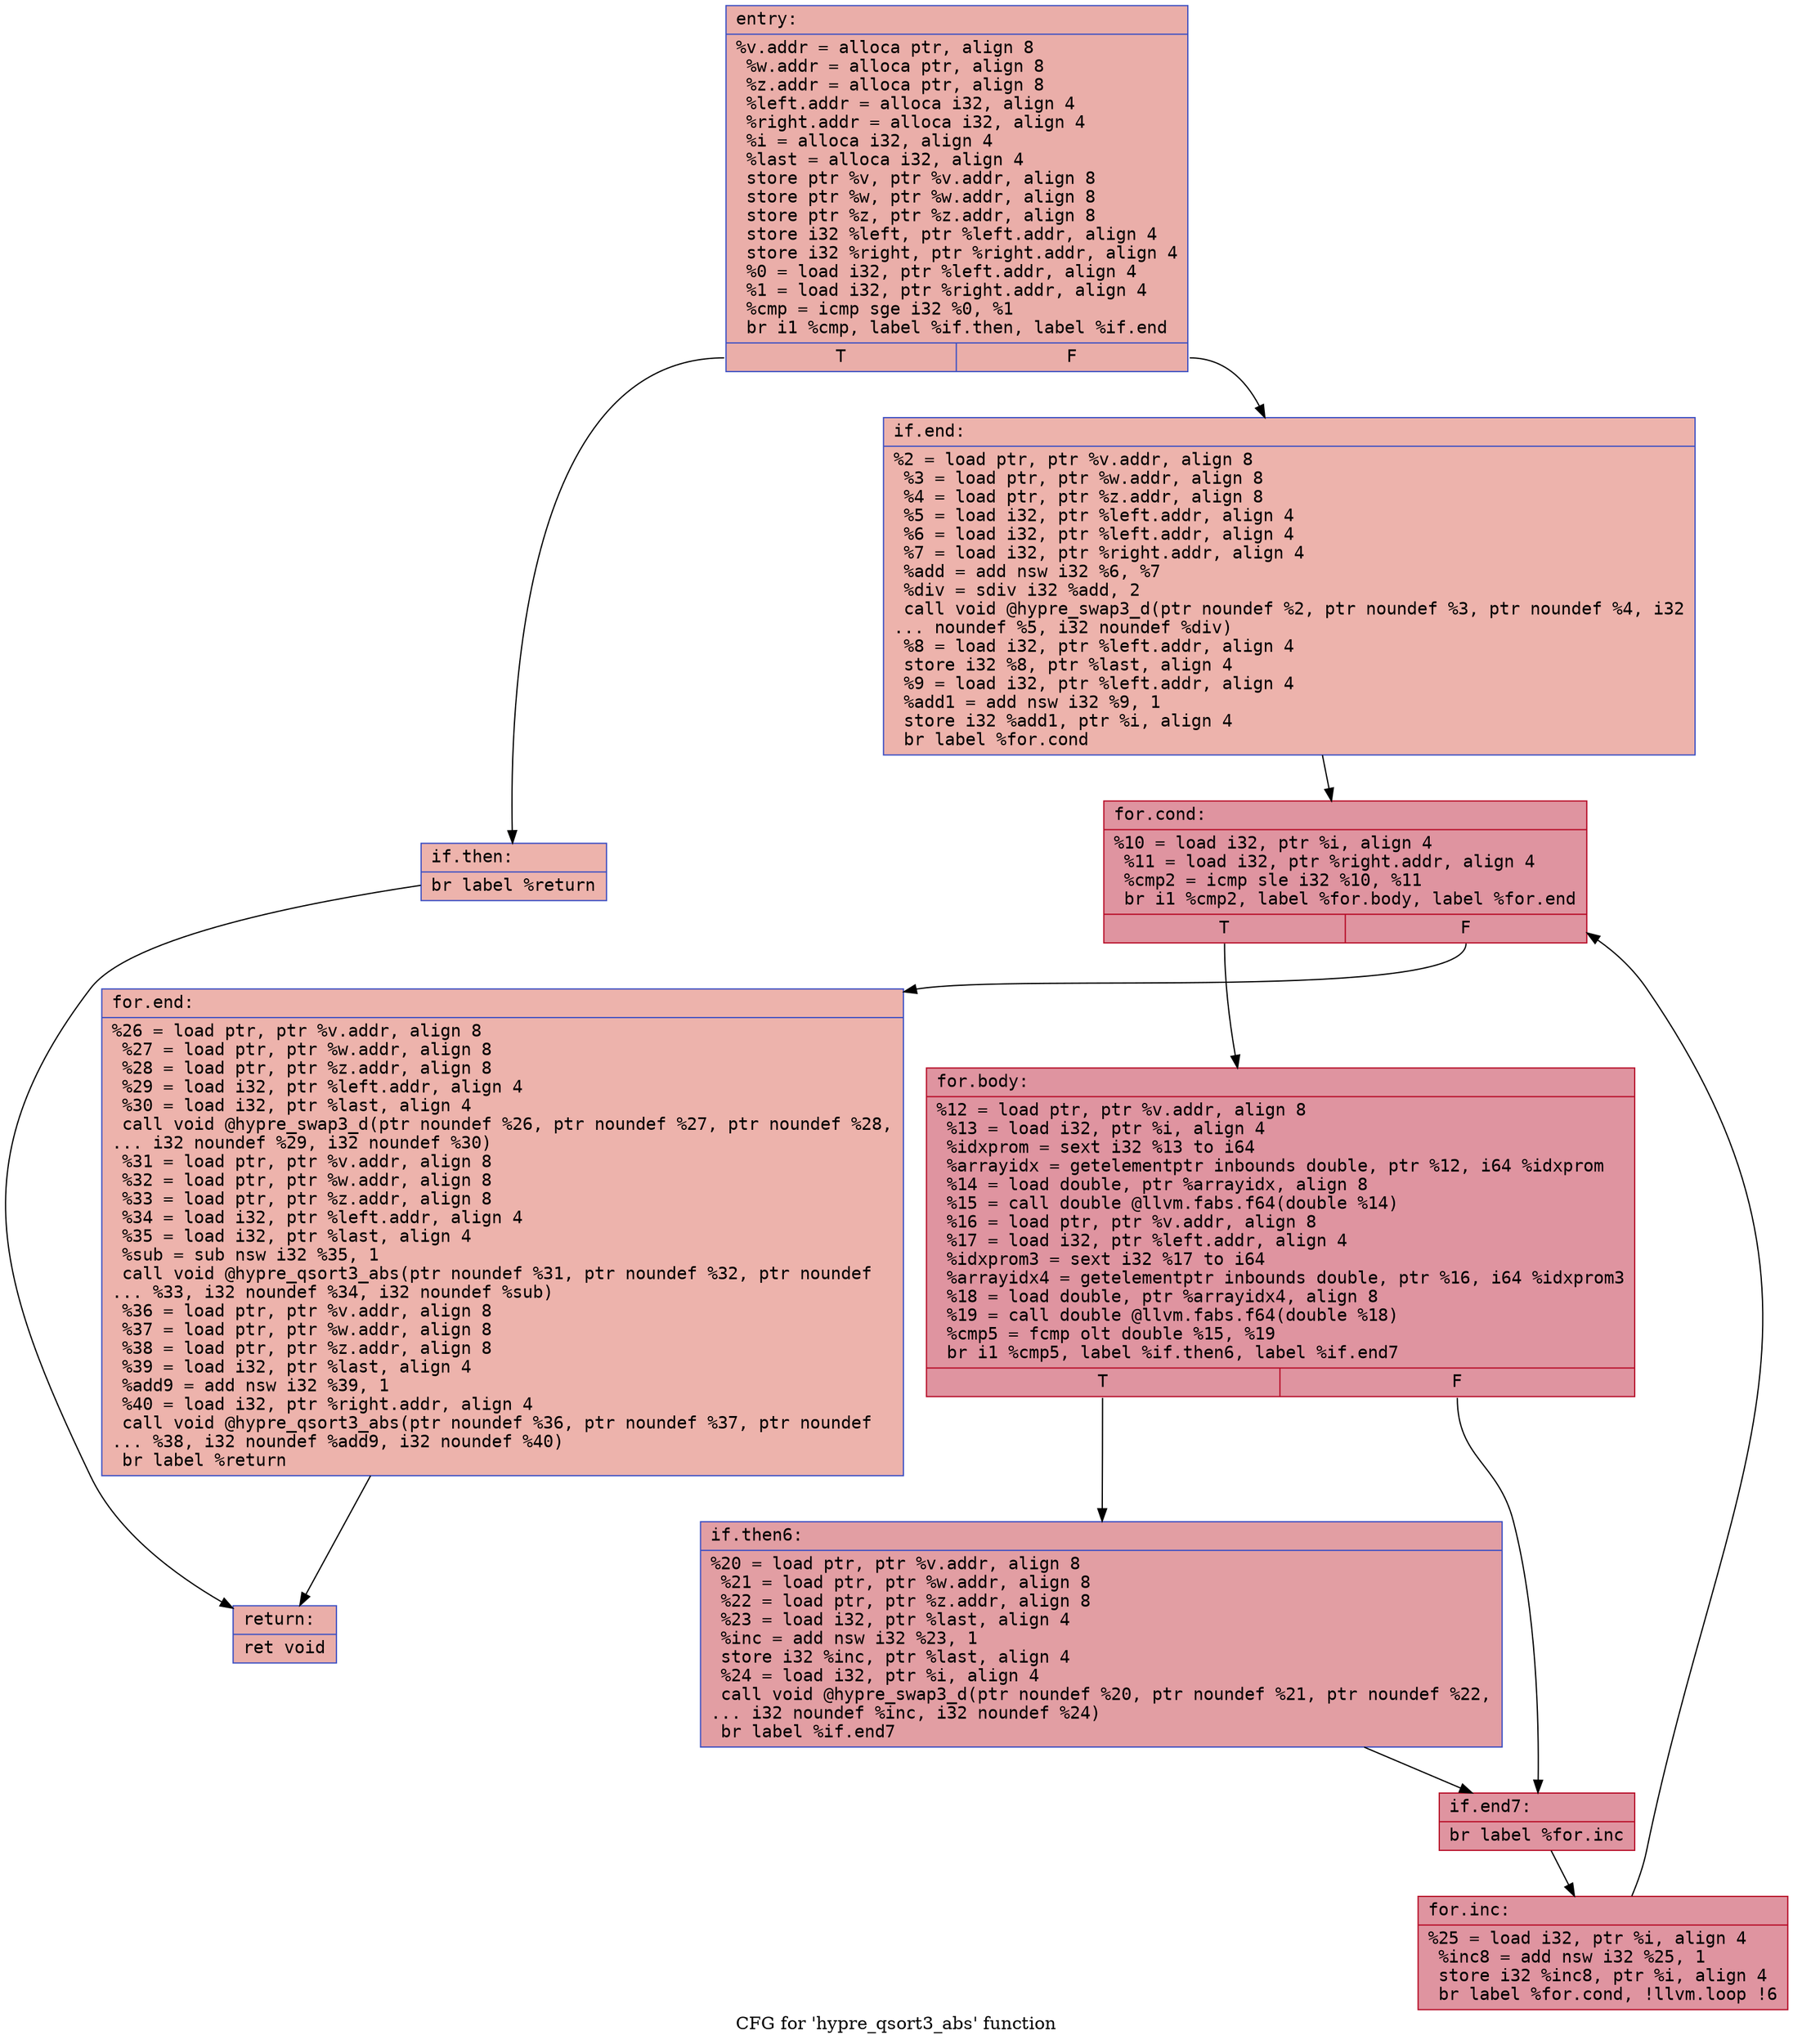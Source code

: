 digraph "CFG for 'hypre_qsort3_abs' function" {
	label="CFG for 'hypre_qsort3_abs' function";

	Node0x55570aae8e80 [shape=record,color="#3d50c3ff", style=filled, fillcolor="#d0473d70" fontname="Courier",label="{entry:\l|  %v.addr = alloca ptr, align 8\l  %w.addr = alloca ptr, align 8\l  %z.addr = alloca ptr, align 8\l  %left.addr = alloca i32, align 4\l  %right.addr = alloca i32, align 4\l  %i = alloca i32, align 4\l  %last = alloca i32, align 4\l  store ptr %v, ptr %v.addr, align 8\l  store ptr %w, ptr %w.addr, align 8\l  store ptr %z, ptr %z.addr, align 8\l  store i32 %left, ptr %left.addr, align 4\l  store i32 %right, ptr %right.addr, align 4\l  %0 = load i32, ptr %left.addr, align 4\l  %1 = load i32, ptr %right.addr, align 4\l  %cmp = icmp sge i32 %0, %1\l  br i1 %cmp, label %if.then, label %if.end\l|{<s0>T|<s1>F}}"];
	Node0x55570aae8e80:s0 -> Node0x55570ab00d20[tooltip="entry -> if.then\nProbability 50.00%" ];
	Node0x55570aae8e80:s1 -> Node0x55570ab00d70[tooltip="entry -> if.end\nProbability 50.00%" ];
	Node0x55570ab00d20 [shape=record,color="#3d50c3ff", style=filled, fillcolor="#d6524470" fontname="Courier",label="{if.then:\l|  br label %return\l}"];
	Node0x55570ab00d20 -> Node0x55570ab00e90[tooltip="if.then -> return\nProbability 100.00%" ];
	Node0x55570ab00d70 [shape=record,color="#3d50c3ff", style=filled, fillcolor="#d6524470" fontname="Courier",label="{if.end:\l|  %2 = load ptr, ptr %v.addr, align 8\l  %3 = load ptr, ptr %w.addr, align 8\l  %4 = load ptr, ptr %z.addr, align 8\l  %5 = load i32, ptr %left.addr, align 4\l  %6 = load i32, ptr %left.addr, align 4\l  %7 = load i32, ptr %right.addr, align 4\l  %add = add nsw i32 %6, %7\l  %div = sdiv i32 %add, 2\l  call void @hypre_swap3_d(ptr noundef %2, ptr noundef %3, ptr noundef %4, i32\l... noundef %5, i32 noundef %div)\l  %8 = load i32, ptr %left.addr, align 4\l  store i32 %8, ptr %last, align 4\l  %9 = load i32, ptr %left.addr, align 4\l  %add1 = add nsw i32 %9, 1\l  store i32 %add1, ptr %i, align 4\l  br label %for.cond\l}"];
	Node0x55570ab00d70 -> Node0x55570ab01880[tooltip="if.end -> for.cond\nProbability 100.00%" ];
	Node0x55570ab01880 [shape=record,color="#b70d28ff", style=filled, fillcolor="#b70d2870" fontname="Courier",label="{for.cond:\l|  %10 = load i32, ptr %i, align 4\l  %11 = load i32, ptr %right.addr, align 4\l  %cmp2 = icmp sle i32 %10, %11\l  br i1 %cmp2, label %for.body, label %for.end\l|{<s0>T|<s1>F}}"];
	Node0x55570ab01880:s0 -> Node0x55570ab01ad0[tooltip="for.cond -> for.body\nProbability 96.88%" ];
	Node0x55570ab01880:s1 -> Node0x55570ab01b50[tooltip="for.cond -> for.end\nProbability 3.12%" ];
	Node0x55570ab01ad0 [shape=record,color="#b70d28ff", style=filled, fillcolor="#b70d2870" fontname="Courier",label="{for.body:\l|  %12 = load ptr, ptr %v.addr, align 8\l  %13 = load i32, ptr %i, align 4\l  %idxprom = sext i32 %13 to i64\l  %arrayidx = getelementptr inbounds double, ptr %12, i64 %idxprom\l  %14 = load double, ptr %arrayidx, align 8\l  %15 = call double @llvm.fabs.f64(double %14)\l  %16 = load ptr, ptr %v.addr, align 8\l  %17 = load i32, ptr %left.addr, align 4\l  %idxprom3 = sext i32 %17 to i64\l  %arrayidx4 = getelementptr inbounds double, ptr %16, i64 %idxprom3\l  %18 = load double, ptr %arrayidx4, align 8\l  %19 = call double @llvm.fabs.f64(double %18)\l  %cmp5 = fcmp olt double %15, %19\l  br i1 %cmp5, label %if.then6, label %if.end7\l|{<s0>T|<s1>F}}"];
	Node0x55570ab01ad0:s0 -> Node0x55570ab026d0[tooltip="for.body -> if.then6\nProbability 50.00%" ];
	Node0x55570ab01ad0:s1 -> Node0x55570ab02750[tooltip="for.body -> if.end7\nProbability 50.00%" ];
	Node0x55570ab026d0 [shape=record,color="#3d50c3ff", style=filled, fillcolor="#be242e70" fontname="Courier",label="{if.then6:\l|  %20 = load ptr, ptr %v.addr, align 8\l  %21 = load ptr, ptr %w.addr, align 8\l  %22 = load ptr, ptr %z.addr, align 8\l  %23 = load i32, ptr %last, align 4\l  %inc = add nsw i32 %23, 1\l  store i32 %inc, ptr %last, align 4\l  %24 = load i32, ptr %i, align 4\l  call void @hypre_swap3_d(ptr noundef %20, ptr noundef %21, ptr noundef %22,\l... i32 noundef %inc, i32 noundef %24)\l  br label %if.end7\l}"];
	Node0x55570ab026d0 -> Node0x55570ab02750[tooltip="if.then6 -> if.end7\nProbability 100.00%" ];
	Node0x55570ab02750 [shape=record,color="#b70d28ff", style=filled, fillcolor="#b70d2870" fontname="Courier",label="{if.end7:\l|  br label %for.inc\l}"];
	Node0x55570ab02750 -> Node0x55570ab02ef0[tooltip="if.end7 -> for.inc\nProbability 100.00%" ];
	Node0x55570ab02ef0 [shape=record,color="#b70d28ff", style=filled, fillcolor="#b70d2870" fontname="Courier",label="{for.inc:\l|  %25 = load i32, ptr %i, align 4\l  %inc8 = add nsw i32 %25, 1\l  store i32 %inc8, ptr %i, align 4\l  br label %for.cond, !llvm.loop !6\l}"];
	Node0x55570ab02ef0 -> Node0x55570ab01880[tooltip="for.inc -> for.cond\nProbability 100.00%" ];
	Node0x55570ab01b50 [shape=record,color="#3d50c3ff", style=filled, fillcolor="#d6524470" fontname="Courier",label="{for.end:\l|  %26 = load ptr, ptr %v.addr, align 8\l  %27 = load ptr, ptr %w.addr, align 8\l  %28 = load ptr, ptr %z.addr, align 8\l  %29 = load i32, ptr %left.addr, align 4\l  %30 = load i32, ptr %last, align 4\l  call void @hypre_swap3_d(ptr noundef %26, ptr noundef %27, ptr noundef %28,\l... i32 noundef %29, i32 noundef %30)\l  %31 = load ptr, ptr %v.addr, align 8\l  %32 = load ptr, ptr %w.addr, align 8\l  %33 = load ptr, ptr %z.addr, align 8\l  %34 = load i32, ptr %left.addr, align 4\l  %35 = load i32, ptr %last, align 4\l  %sub = sub nsw i32 %35, 1\l  call void @hypre_qsort3_abs(ptr noundef %31, ptr noundef %32, ptr noundef\l... %33, i32 noundef %34, i32 noundef %sub)\l  %36 = load ptr, ptr %v.addr, align 8\l  %37 = load ptr, ptr %w.addr, align 8\l  %38 = load ptr, ptr %z.addr, align 8\l  %39 = load i32, ptr %last, align 4\l  %add9 = add nsw i32 %39, 1\l  %40 = load i32, ptr %right.addr, align 4\l  call void @hypre_qsort3_abs(ptr noundef %36, ptr noundef %37, ptr noundef\l... %38, i32 noundef %add9, i32 noundef %40)\l  br label %return\l}"];
	Node0x55570ab01b50 -> Node0x55570ab00e90[tooltip="for.end -> return\nProbability 100.00%" ];
	Node0x55570ab00e90 [shape=record,color="#3d50c3ff", style=filled, fillcolor="#d0473d70" fontname="Courier",label="{return:\l|  ret void\l}"];
}
